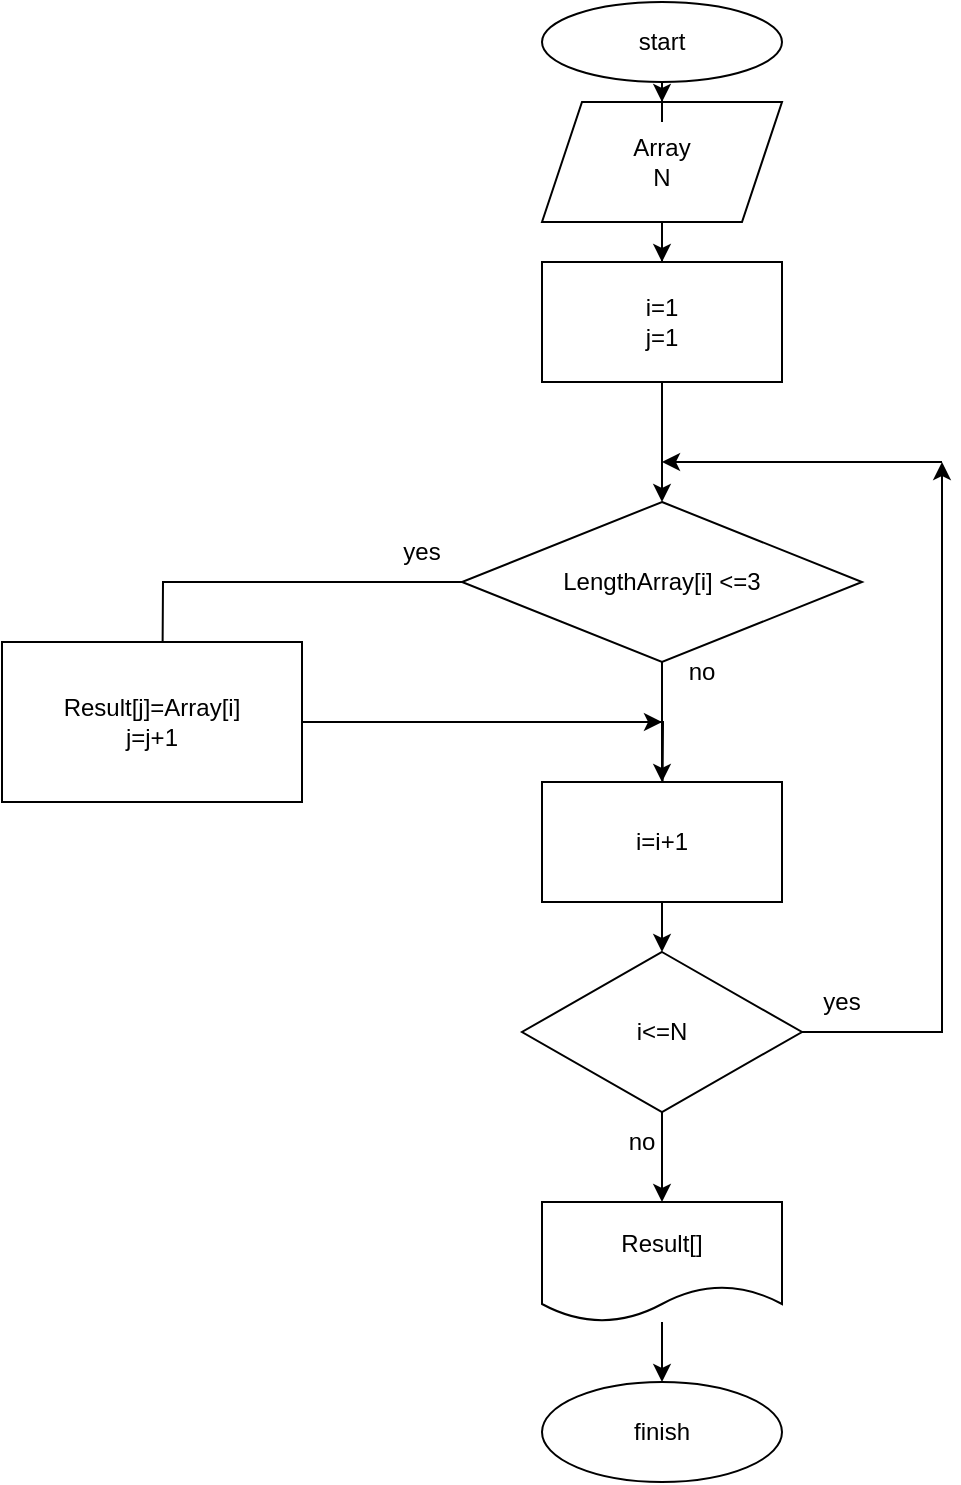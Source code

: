 <mxfile version="20.6.0" type="device"><diagram id="C5RBs43oDa-KdzZeNtuy" name="Page-1"><mxGraphModel dx="820" dy="477" grid="1" gridSize="10" guides="1" tooltips="1" connect="1" arrows="1" fold="1" page="1" pageScale="1" pageWidth="827" pageHeight="1169" math="0" shadow="0"><root><mxCell id="WIyWlLk6GJQsqaUBKTNV-0"/><mxCell id="WIyWlLk6GJQsqaUBKTNV-1" parent="WIyWlLk6GJQsqaUBKTNV-0"/><mxCell id="gdXOV4fDhpN32P2wC0zQ-11" style="edgeStyle=orthogonalEdgeStyle;rounded=0;orthogonalLoop=1;jettySize=auto;html=1;exitX=0.5;exitY=1;exitDx=0;exitDy=0;" edge="1" parent="WIyWlLk6GJQsqaUBKTNV-1" source="gdXOV4fDhpN32P2wC0zQ-0" target="gdXOV4fDhpN32P2wC0zQ-1"><mxGeometry relative="1" as="geometry"/></mxCell><mxCell id="gdXOV4fDhpN32P2wC0zQ-0" value="Array&lt;br&gt;N" style="shape=parallelogram;perimeter=parallelogramPerimeter;whiteSpace=wrap;html=1;fixedSize=1;" vertex="1" parent="WIyWlLk6GJQsqaUBKTNV-1"><mxGeometry x="320" y="120" width="120" height="60" as="geometry"/></mxCell><mxCell id="gdXOV4fDhpN32P2wC0zQ-12" style="edgeStyle=orthogonalEdgeStyle;rounded=0;orthogonalLoop=1;jettySize=auto;html=1;" edge="1" parent="WIyWlLk6GJQsqaUBKTNV-1" source="gdXOV4fDhpN32P2wC0zQ-1"><mxGeometry relative="1" as="geometry"><mxPoint x="380" y="320" as="targetPoint"/></mxGeometry></mxCell><mxCell id="gdXOV4fDhpN32P2wC0zQ-1" value="i=1&lt;br&gt;j=1" style="rounded=0;whiteSpace=wrap;html=1;" vertex="1" parent="WIyWlLk6GJQsqaUBKTNV-1"><mxGeometry x="320" y="200" width="120" height="60" as="geometry"/></mxCell><mxCell id="gdXOV4fDhpN32P2wC0zQ-14" style="edgeStyle=orthogonalEdgeStyle;rounded=0;orthogonalLoop=1;jettySize=auto;html=1;" edge="1" parent="WIyWlLk6GJQsqaUBKTNV-1" source="gdXOV4fDhpN32P2wC0zQ-2"><mxGeometry relative="1" as="geometry"><mxPoint x="130" y="440" as="targetPoint"/></mxGeometry></mxCell><mxCell id="gdXOV4fDhpN32P2wC0zQ-17" style="edgeStyle=orthogonalEdgeStyle;rounded=0;orthogonalLoop=1;jettySize=auto;html=1;entryX=0.5;entryY=0;entryDx=0;entryDy=0;" edge="1" parent="WIyWlLk6GJQsqaUBKTNV-1" source="gdXOV4fDhpN32P2wC0zQ-2" target="gdXOV4fDhpN32P2wC0zQ-4"><mxGeometry relative="1" as="geometry"/></mxCell><mxCell id="gdXOV4fDhpN32P2wC0zQ-2" value="LengthArray[i] &amp;lt;=3" style="rhombus;whiteSpace=wrap;html=1;" vertex="1" parent="WIyWlLk6GJQsqaUBKTNV-1"><mxGeometry x="280" y="320" width="200" height="80" as="geometry"/></mxCell><mxCell id="gdXOV4fDhpN32P2wC0zQ-25" style="edgeStyle=orthogonalEdgeStyle;rounded=0;orthogonalLoop=1;jettySize=auto;html=1;" edge="1" parent="WIyWlLk6GJQsqaUBKTNV-1" source="gdXOV4fDhpN32P2wC0zQ-3"><mxGeometry relative="1" as="geometry"><mxPoint x="380" y="500" as="targetPoint"/></mxGeometry></mxCell><mxCell id="gdXOV4fDhpN32P2wC0zQ-3" value="Result[j]=Array[i]&lt;br&gt;j=j+1" style="rounded=0;whiteSpace=wrap;html=1;" vertex="1" parent="WIyWlLk6GJQsqaUBKTNV-1"><mxGeometry x="50" y="390" width="150" height="80" as="geometry"/></mxCell><mxCell id="gdXOV4fDhpN32P2wC0zQ-18" style="edgeStyle=orthogonalEdgeStyle;rounded=0;orthogonalLoop=1;jettySize=auto;html=1;" edge="1" parent="WIyWlLk6GJQsqaUBKTNV-1" source="gdXOV4fDhpN32P2wC0zQ-4" target="gdXOV4fDhpN32P2wC0zQ-5"><mxGeometry relative="1" as="geometry"/></mxCell><mxCell id="gdXOV4fDhpN32P2wC0zQ-4" value="i=i+1" style="rounded=0;whiteSpace=wrap;html=1;" vertex="1" parent="WIyWlLk6GJQsqaUBKTNV-1"><mxGeometry x="320" y="460" width="120" height="60" as="geometry"/></mxCell><mxCell id="gdXOV4fDhpN32P2wC0zQ-20" style="edgeStyle=orthogonalEdgeStyle;rounded=0;orthogonalLoop=1;jettySize=auto;html=1;" edge="1" parent="WIyWlLk6GJQsqaUBKTNV-1" source="gdXOV4fDhpN32P2wC0zQ-5"><mxGeometry relative="1" as="geometry"><mxPoint x="520" y="300" as="targetPoint"/><Array as="points"><mxPoint x="520" y="585"/></Array></mxGeometry></mxCell><mxCell id="gdXOV4fDhpN32P2wC0zQ-21" style="edgeStyle=orthogonalEdgeStyle;rounded=0;orthogonalLoop=1;jettySize=auto;html=1;exitX=0.5;exitY=1;exitDx=0;exitDy=0;entryX=0.5;entryY=0;entryDx=0;entryDy=0;" edge="1" parent="WIyWlLk6GJQsqaUBKTNV-1" source="gdXOV4fDhpN32P2wC0zQ-5" target="gdXOV4fDhpN32P2wC0zQ-6"><mxGeometry relative="1" as="geometry"/></mxCell><mxCell id="gdXOV4fDhpN32P2wC0zQ-5" value="i&amp;lt;=N" style="rhombus;whiteSpace=wrap;html=1;" vertex="1" parent="WIyWlLk6GJQsqaUBKTNV-1"><mxGeometry x="310" y="545" width="140" height="80" as="geometry"/></mxCell><mxCell id="gdXOV4fDhpN32P2wC0zQ-22" value="" style="edgeStyle=orthogonalEdgeStyle;rounded=0;orthogonalLoop=1;jettySize=auto;html=1;" edge="1" parent="WIyWlLk6GJQsqaUBKTNV-1" source="gdXOV4fDhpN32P2wC0zQ-6" target="gdXOV4fDhpN32P2wC0zQ-7"><mxGeometry relative="1" as="geometry"/></mxCell><mxCell id="gdXOV4fDhpN32P2wC0zQ-6" value="Result[]" style="shape=document;whiteSpace=wrap;html=1;boundedLbl=1;" vertex="1" parent="WIyWlLk6GJQsqaUBKTNV-1"><mxGeometry x="320" y="670" width="120" height="60" as="geometry"/></mxCell><mxCell id="gdXOV4fDhpN32P2wC0zQ-7" value="finish" style="ellipse;whiteSpace=wrap;html=1;" vertex="1" parent="WIyWlLk6GJQsqaUBKTNV-1"><mxGeometry x="320" y="760" width="120" height="50" as="geometry"/></mxCell><mxCell id="gdXOV4fDhpN32P2wC0zQ-10" style="edgeStyle=orthogonalEdgeStyle;rounded=0;orthogonalLoop=1;jettySize=auto;html=1;exitX=0.5;exitY=1;exitDx=0;exitDy=0;" edge="1" parent="WIyWlLk6GJQsqaUBKTNV-1" source="gdXOV4fDhpN32P2wC0zQ-8" target="gdXOV4fDhpN32P2wC0zQ-0"><mxGeometry relative="1" as="geometry"/></mxCell><mxCell id="gdXOV4fDhpN32P2wC0zQ-8" value="start" style="ellipse;whiteSpace=wrap;html=1;" vertex="1" parent="WIyWlLk6GJQsqaUBKTNV-1"><mxGeometry x="320" y="70" width="120" height="40" as="geometry"/></mxCell><mxCell id="gdXOV4fDhpN32P2wC0zQ-26" value="" style="endArrow=classic;html=1;rounded=0;" edge="1" parent="WIyWlLk6GJQsqaUBKTNV-1"><mxGeometry width="50" height="50" relative="1" as="geometry"><mxPoint x="520" y="300" as="sourcePoint"/><mxPoint x="380" y="300" as="targetPoint"/></mxGeometry></mxCell><mxCell id="gdXOV4fDhpN32P2wC0zQ-31" value="" style="endArrow=classic;html=1;rounded=0;exitX=1;exitY=0.5;exitDx=0;exitDy=0;" edge="1" parent="WIyWlLk6GJQsqaUBKTNV-1" source="gdXOV4fDhpN32P2wC0zQ-3"><mxGeometry width="50" height="50" relative="1" as="geometry"><mxPoint x="390" y="490" as="sourcePoint"/><mxPoint x="380" y="430" as="targetPoint"/></mxGeometry></mxCell><mxCell id="gdXOV4fDhpN32P2wC0zQ-32" value="yes" style="text;html=1;strokeColor=none;fillColor=none;align=center;verticalAlign=middle;whiteSpace=wrap;rounded=0;" vertex="1" parent="WIyWlLk6GJQsqaUBKTNV-1"><mxGeometry x="440" y="555" width="60" height="30" as="geometry"/></mxCell><mxCell id="gdXOV4fDhpN32P2wC0zQ-33" value="no" style="text;html=1;strokeColor=none;fillColor=none;align=center;verticalAlign=middle;whiteSpace=wrap;rounded=0;" vertex="1" parent="WIyWlLk6GJQsqaUBKTNV-1"><mxGeometry x="340" y="625" width="60" height="30" as="geometry"/></mxCell><mxCell id="gdXOV4fDhpN32P2wC0zQ-34" value="yes" style="text;html=1;strokeColor=none;fillColor=none;align=center;verticalAlign=middle;whiteSpace=wrap;rounded=0;" vertex="1" parent="WIyWlLk6GJQsqaUBKTNV-1"><mxGeometry x="230" y="330" width="60" height="30" as="geometry"/></mxCell><mxCell id="gdXOV4fDhpN32P2wC0zQ-36" value="no" style="text;html=1;strokeColor=none;fillColor=none;align=center;verticalAlign=middle;whiteSpace=wrap;rounded=0;" vertex="1" parent="WIyWlLk6GJQsqaUBKTNV-1"><mxGeometry x="370" y="390" width="60" height="30" as="geometry"/></mxCell></root></mxGraphModel></diagram></mxfile>